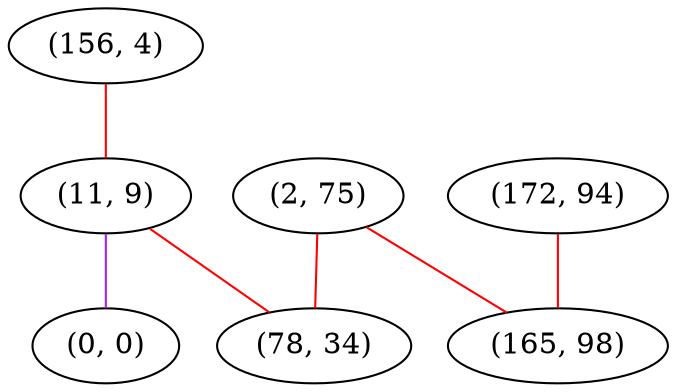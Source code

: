 graph "" {
"(156, 4)";
"(11, 9)";
"(2, 75)";
"(0, 0)";
"(172, 94)";
"(78, 34)";
"(165, 98)";
"(156, 4)" -- "(11, 9)"  [color=red, key=0, weight=1];
"(11, 9)" -- "(0, 0)"  [color=purple, key=0, weight=4];
"(11, 9)" -- "(78, 34)"  [color=red, key=0, weight=1];
"(2, 75)" -- "(78, 34)"  [color=red, key=0, weight=1];
"(2, 75)" -- "(165, 98)"  [color=red, key=0, weight=1];
"(172, 94)" -- "(165, 98)"  [color=red, key=0, weight=1];
}
